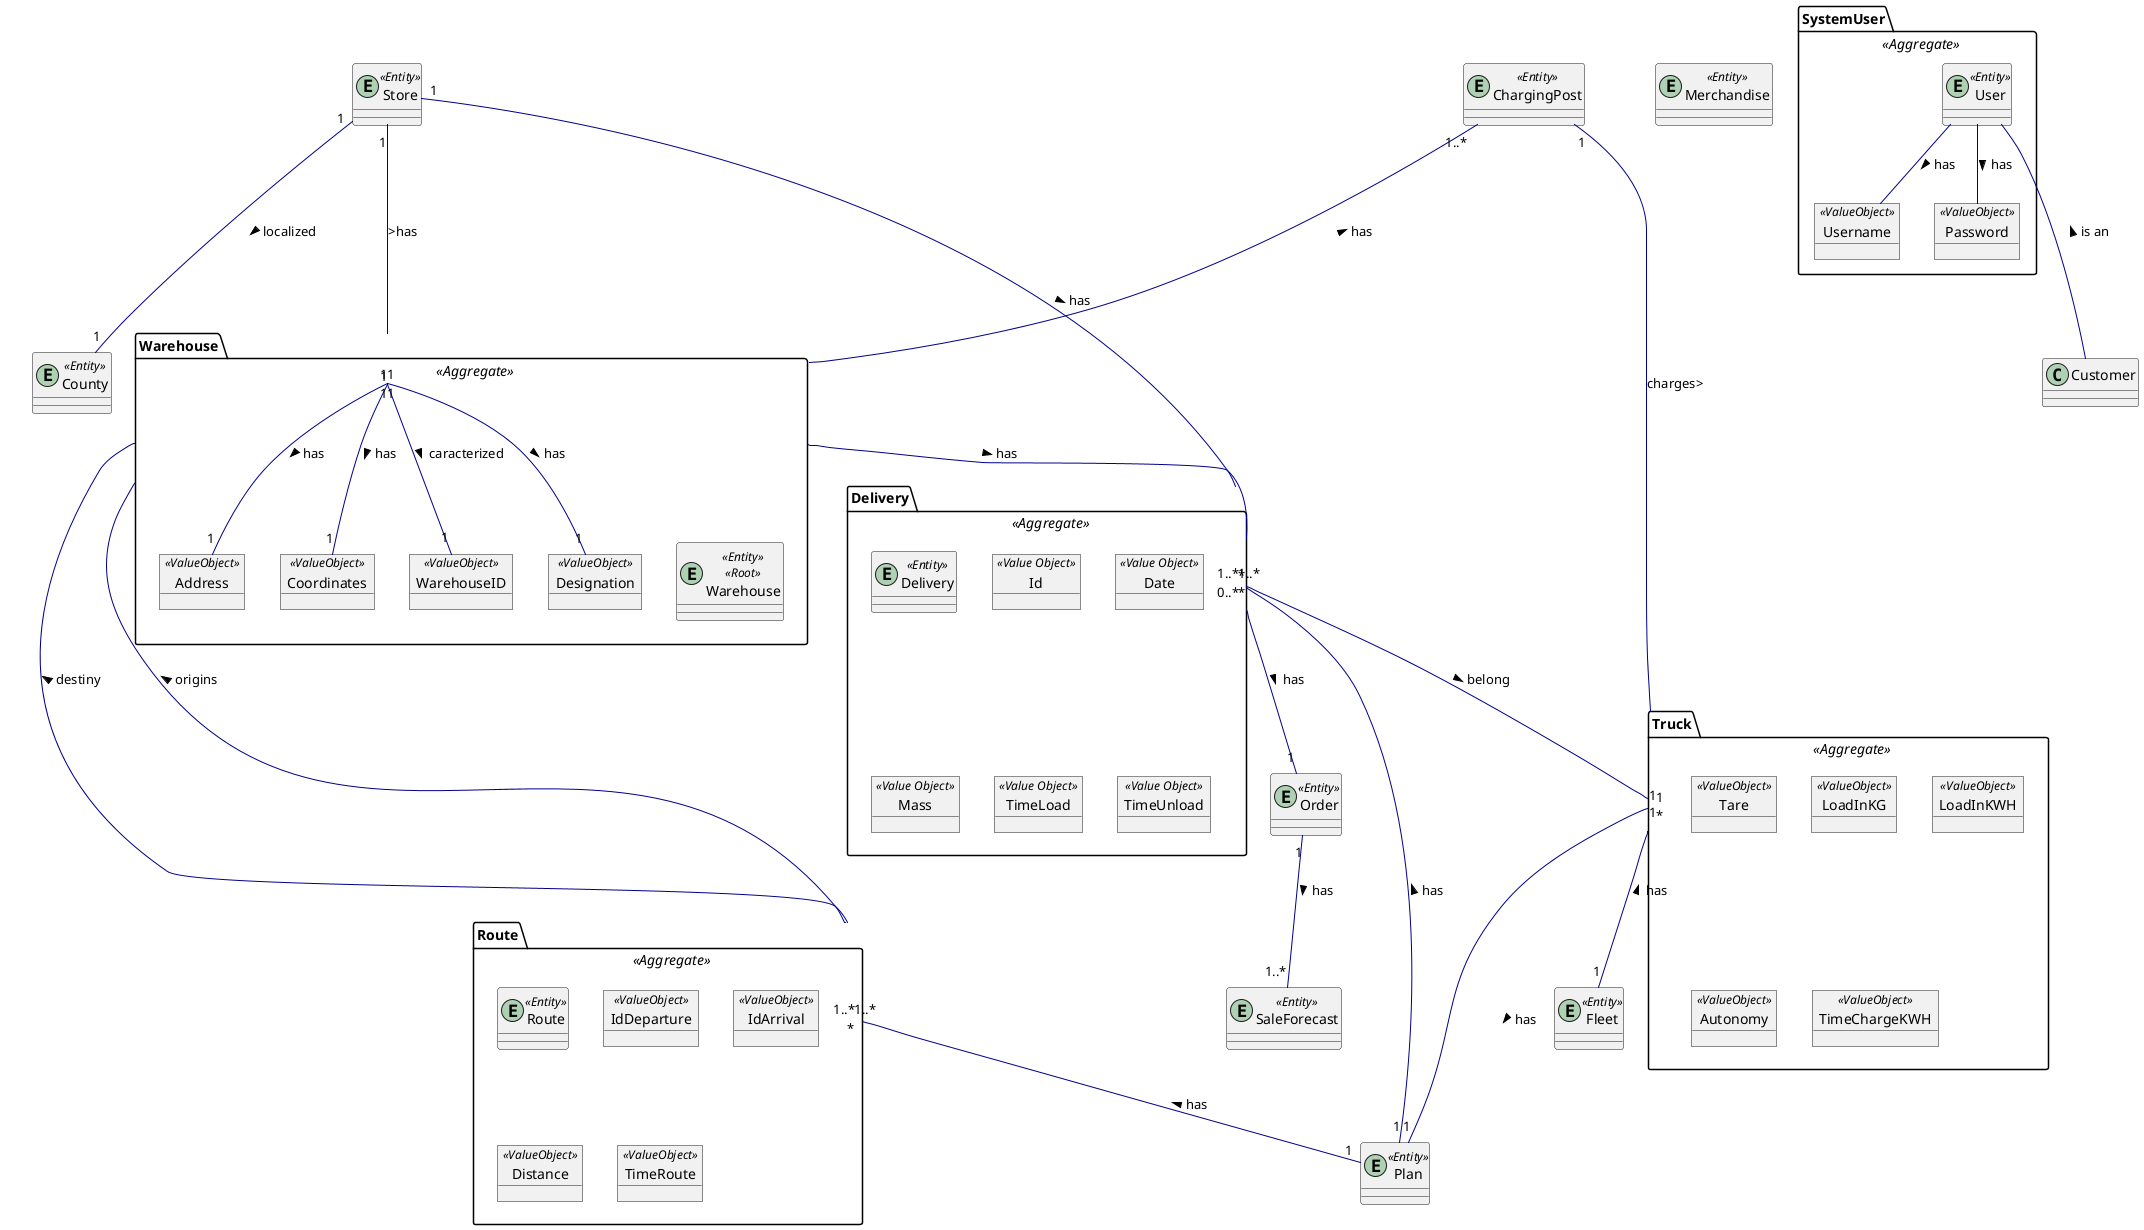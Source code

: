 @startuml
skinparam object {
ArrowColor DarkBlue
}

skinparam stereotypeCBackgroundColor LightBlue


package Delivery <<Aggregate>> {
    entity Delivery <<Entity>>

    object Id <<Value Object>>

    object Date <<Value Object>>

    object Mass <<Value Object>>

    object TimeLoad <<Value Object>>

    object TimeUnload <<Value Object>>

}


 entity Order <<Entity>>
 entity Store <<Entity>>
 entity County <<Entity>>
 entity Fleet <<Entity>>
 entity Merchandise <<Entity>>
 entity Fleet <<Entity>>
 entity Plan <<Entity>>
 entity SaleForecast <<Entity>>
 entity ChargingPost <<Entity>>







 package Warehouse <<Aggregate>>{

 entity Warehouse <<Entity>> <<Root>>{
     }

    object WarehouseID <<ValueObject>>

    object Designation <<ValueObject>>

    object Address <<ValueObject>>

    object Coordinates <<ValueObject>>

 }




package Truck <<Aggregate>>{

object Tare <<ValueObject>>

object LoadInKG <<ValueObject>>

object LoadInKWH <<ValueObject>>

object Autonomy <<ValueObject>>

object TimeChargeKWH <<ValueObject>>


}

package SystemUser <<Aggregate>>{
entity User <<Entity>>

object Username <<ValueObject>>

object Password <<ValueObject>>
}

package Route <<Aggregate>>{
entity Route <<Entity>>

object IdDeparture <<ValueObject>>

object IdArrival <<ValueObject>>

object Distance <<ValueObject>>
object TimeRoute <<ValueObject>>



}



/' User '/
User -- Username : has >
User -- Password : has >
User --- Customer : is an <


Warehouse -- "1" WarehouseID: caracterized >
Warehouse -- "1" Designation: has >
Warehouse -- "1" Address: has >
Warehouse -- "1" Coordinates: has >
Warehouse"1"-- "1..*" Route: origins <
Warehouse"1"-- "1..*" Route: destiny <
Warehouse"1"-- "1..*" Delivery: has >


Delivery"0..*"--"1" Order: has  >
Delivery"*"--"1" Truck: belong >
Delivery "*"--"1" Plan: has <

Order"1"-- "1..*" SaleForecast: has >


Truck"*" --"1" Fleet: has <
Truck"1" --"1" Plan: has >

Route "*" --"1" Plan: has <


/' charging post '/
ChargingPost "1"---"1" Truck: charges>
ChargingPost "1..*"---"1" Warehouse: has <

/' Store '/
Store "1"--- "1" Warehouse : >has
Store "1"--- "1" County : localized >
Store "1"--- "1..*" Delivery : has >



@enduml